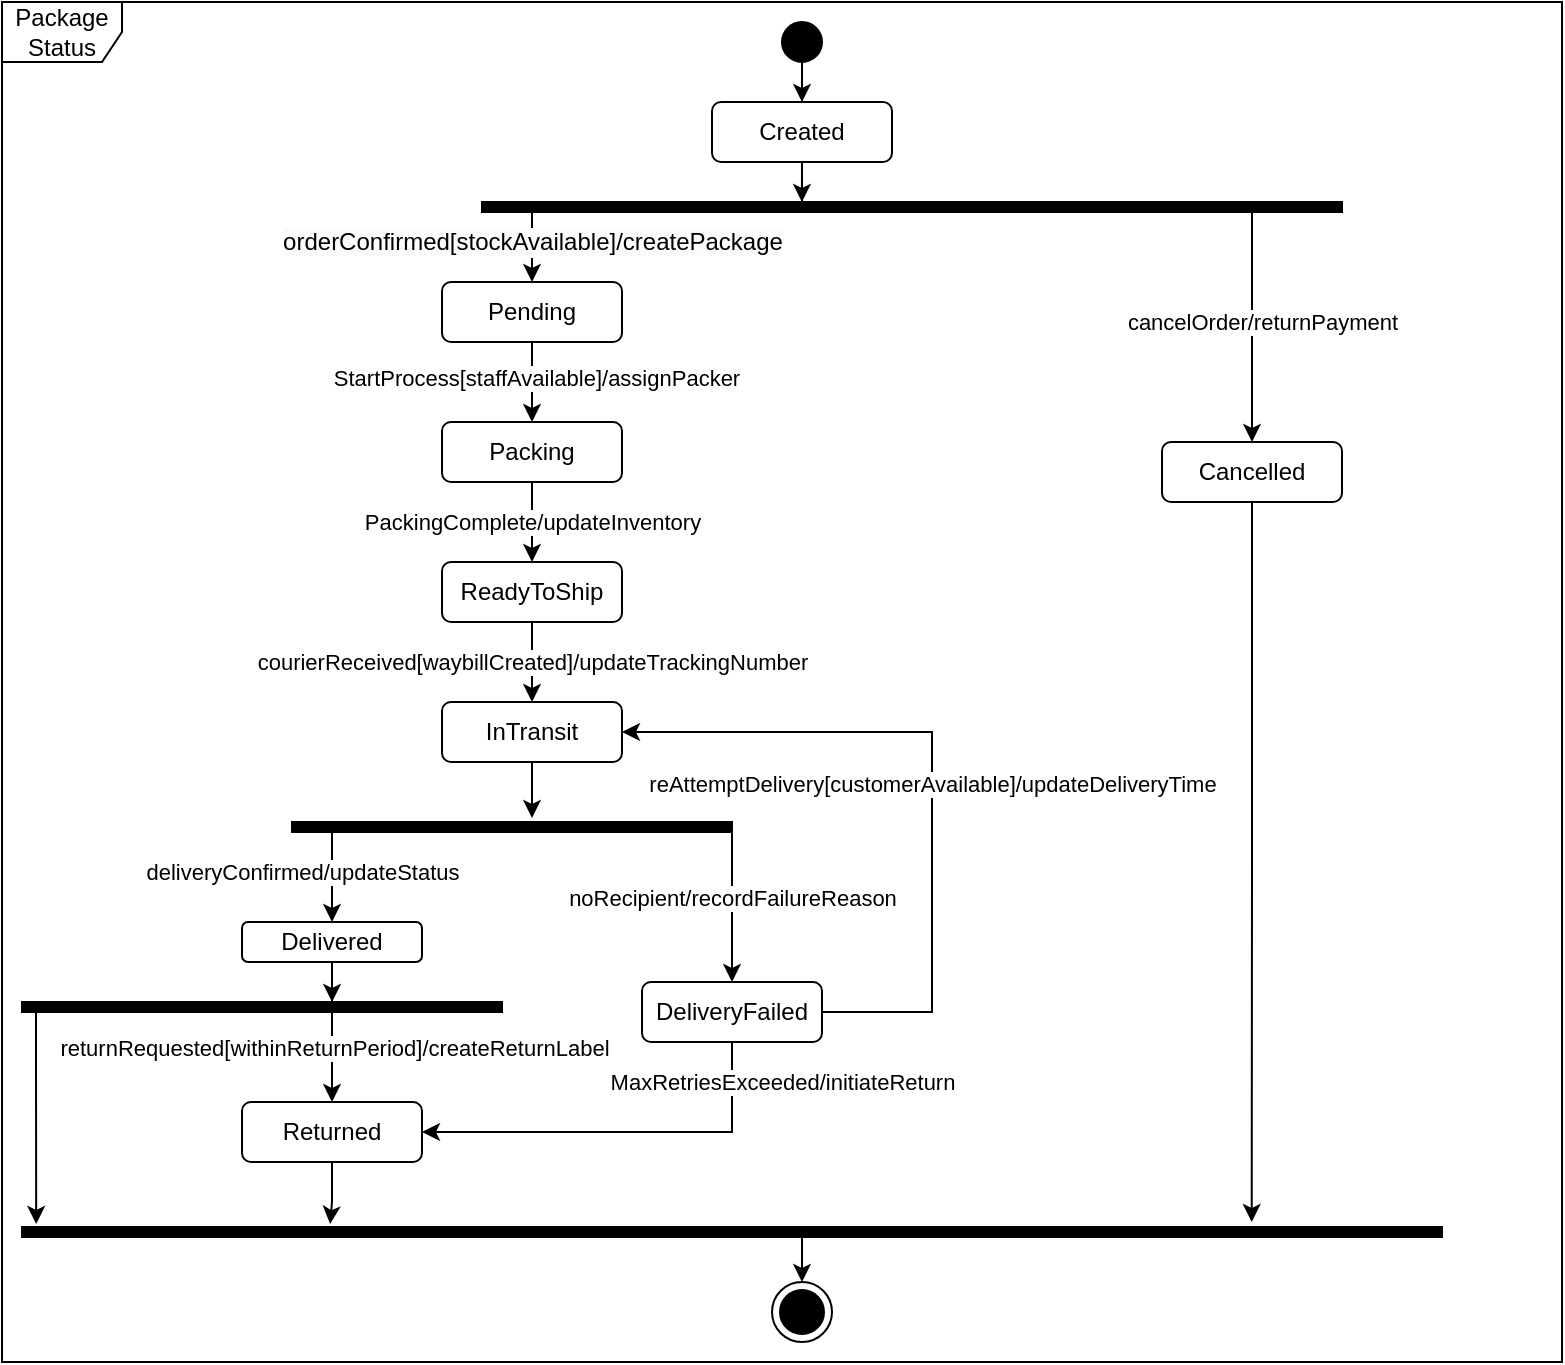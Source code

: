 <mxfile version="25.0.2">
  <diagram name="第 1 页" id="h0PRpNNmoAaoN-pZgCK5">
    <mxGraphModel dx="1738" dy="682" grid="1" gridSize="10" guides="1" tooltips="1" connect="1" arrows="1" fold="1" page="1" pageScale="1" pageWidth="827" pageHeight="1169" math="0" shadow="0">
      <root>
        <mxCell id="0" />
        <mxCell id="1" parent="0" />
        <mxCell id="0xQNeweGMBsmHiFc38am-51" style="edgeStyle=orthogonalEdgeStyle;rounded=0;orthogonalLoop=1;jettySize=auto;html=1;entryX=0.5;entryY=0;entryDx=0;entryDy=0;" edge="1" parent="1" source="0xQNeweGMBsmHiFc38am-1" target="0xQNeweGMBsmHiFc38am-2">
          <mxGeometry relative="1" as="geometry" />
        </mxCell>
        <mxCell id="0xQNeweGMBsmHiFc38am-1" value="" style="ellipse;fillColor=strokeColor;html=1;" vertex="1" parent="1">
          <mxGeometry x="360" y="110" width="20" height="20" as="geometry" />
        </mxCell>
        <mxCell id="0xQNeweGMBsmHiFc38am-2" value="Created" style="rounded=1;whiteSpace=wrap;html=1;" vertex="1" parent="1">
          <mxGeometry x="325" y="150" width="90" height="30" as="geometry" />
        </mxCell>
        <mxCell id="0xQNeweGMBsmHiFc38am-9" style="edgeStyle=orthogonalEdgeStyle;rounded=0;orthogonalLoop=1;jettySize=auto;html=1;exitX=0.5;exitY=1;exitDx=0;exitDy=0;entryX=0.5;entryY=0;entryDx=0;entryDy=0;" edge="1" parent="1" source="0xQNeweGMBsmHiFc38am-3" target="0xQNeweGMBsmHiFc38am-8">
          <mxGeometry relative="1" as="geometry" />
        </mxCell>
        <mxCell id="0xQNeweGMBsmHiFc38am-10" value="StartProcess[staffAvailable]/assignPacker" style="edgeLabel;html=1;align=center;verticalAlign=middle;resizable=0;points=[];" vertex="1" connectable="0" parent="0xQNeweGMBsmHiFc38am-9">
          <mxGeometry x="-0.1" y="2" relative="1" as="geometry">
            <mxPoint as="offset" />
          </mxGeometry>
        </mxCell>
        <mxCell id="0xQNeweGMBsmHiFc38am-3" value="Pending" style="rounded=1;whiteSpace=wrap;html=1;" vertex="1" parent="1">
          <mxGeometry x="190" y="240" width="90" height="30" as="geometry" />
        </mxCell>
        <mxCell id="0xQNeweGMBsmHiFc38am-12" style="edgeStyle=orthogonalEdgeStyle;rounded=0;orthogonalLoop=1;jettySize=auto;html=1;entryX=0.5;entryY=0;entryDx=0;entryDy=0;" edge="1" parent="1" source="0xQNeweGMBsmHiFc38am-8" target="0xQNeweGMBsmHiFc38am-11">
          <mxGeometry relative="1" as="geometry" />
        </mxCell>
        <mxCell id="0xQNeweGMBsmHiFc38am-13" value="PackingComplete/updateInventory" style="edgeLabel;html=1;align=center;verticalAlign=middle;resizable=0;points=[];" vertex="1" connectable="0" parent="0xQNeweGMBsmHiFc38am-12">
          <mxGeometry x="-0.6" y="2" relative="1" as="geometry">
            <mxPoint x="-2" y="12" as="offset" />
          </mxGeometry>
        </mxCell>
        <mxCell id="0xQNeweGMBsmHiFc38am-8" value="Packing" style="rounded=1;whiteSpace=wrap;html=1;" vertex="1" parent="1">
          <mxGeometry x="190" y="310" width="90" height="30" as="geometry" />
        </mxCell>
        <mxCell id="0xQNeweGMBsmHiFc38am-15" style="edgeStyle=orthogonalEdgeStyle;rounded=0;orthogonalLoop=1;jettySize=auto;html=1;entryX=0.5;entryY=0;entryDx=0;entryDy=0;" edge="1" parent="1" source="0xQNeweGMBsmHiFc38am-11" target="0xQNeweGMBsmHiFc38am-14">
          <mxGeometry relative="1" as="geometry" />
        </mxCell>
        <mxCell id="0xQNeweGMBsmHiFc38am-16" value="courierReceived[waybillCreated]/updateTrackingNumber" style="edgeLabel;html=1;align=center;verticalAlign=middle;resizable=0;points=[];" vertex="1" connectable="0" parent="0xQNeweGMBsmHiFc38am-15">
          <mxGeometry x="-0.24" y="1" relative="1" as="geometry">
            <mxPoint x="-1" y="5" as="offset" />
          </mxGeometry>
        </mxCell>
        <mxCell id="0xQNeweGMBsmHiFc38am-11" value="ReadyToShip" style="rounded=1;whiteSpace=wrap;html=1;" vertex="1" parent="1">
          <mxGeometry x="190" y="380" width="90" height="30" as="geometry" />
        </mxCell>
        <mxCell id="0xQNeweGMBsmHiFc38am-14" value="InTransit" style="rounded=1;whiteSpace=wrap;html=1;" vertex="1" parent="1">
          <mxGeometry x="190" y="450" width="90" height="30" as="geometry" />
        </mxCell>
        <mxCell id="0xQNeweGMBsmHiFc38am-24" style="edgeStyle=orthogonalEdgeStyle;rounded=0;orthogonalLoop=1;jettySize=auto;html=1;entryX=0.5;entryY=0;entryDx=0;entryDy=0;" edge="1" parent="1" source="0xQNeweGMBsmHiFc38am-17" target="0xQNeweGMBsmHiFc38am-18">
          <mxGeometry relative="1" as="geometry">
            <Array as="points">
              <mxPoint x="135" y="530" />
              <mxPoint x="135" y="530" />
            </Array>
          </mxGeometry>
        </mxCell>
        <mxCell id="0xQNeweGMBsmHiFc38am-31" value="deliveryConfirmed/updateStatus" style="edgeLabel;html=1;align=center;verticalAlign=middle;resizable=0;points=[];" vertex="1" connectable="0" parent="0xQNeweGMBsmHiFc38am-24">
          <mxGeometry x="-0.143" y="1" relative="1" as="geometry">
            <mxPoint x="-16" as="offset" />
          </mxGeometry>
        </mxCell>
        <mxCell id="0xQNeweGMBsmHiFc38am-26" style="edgeStyle=orthogonalEdgeStyle;rounded=0;orthogonalLoop=1;jettySize=auto;html=1;entryX=0.5;entryY=0;entryDx=0;entryDy=0;" edge="1" parent="1" source="0xQNeweGMBsmHiFc38am-17" target="0xQNeweGMBsmHiFc38am-19">
          <mxGeometry relative="1" as="geometry">
            <Array as="points">
              <mxPoint x="335" y="530" />
              <mxPoint x="335" y="530" />
            </Array>
          </mxGeometry>
        </mxCell>
        <mxCell id="0xQNeweGMBsmHiFc38am-32" value="noRecipient/recordFailureReason" style="edgeLabel;html=1;align=center;verticalAlign=middle;resizable=0;points=[];" vertex="1" connectable="0" parent="0xQNeweGMBsmHiFc38am-26">
          <mxGeometry x="-0.143" relative="1" as="geometry">
            <mxPoint y="1" as="offset" />
          </mxGeometry>
        </mxCell>
        <mxCell id="0xQNeweGMBsmHiFc38am-17" value="" style="html=1;points=[];perimeter=orthogonalPerimeter;fillColor=strokeColor;direction=south;" vertex="1" parent="1">
          <mxGeometry x="115" y="510" width="220" height="5" as="geometry" />
        </mxCell>
        <mxCell id="0xQNeweGMBsmHiFc38am-18" value="Delivered" style="rounded=1;whiteSpace=wrap;html=1;" vertex="1" parent="1">
          <mxGeometry x="90" y="560" width="90" height="20" as="geometry" />
        </mxCell>
        <mxCell id="0xQNeweGMBsmHiFc38am-30" style="edgeStyle=orthogonalEdgeStyle;rounded=0;orthogonalLoop=1;jettySize=auto;html=1;exitX=1;exitY=0.5;exitDx=0;exitDy=0;entryX=1;entryY=0.5;entryDx=0;entryDy=0;" edge="1" parent="1" source="0xQNeweGMBsmHiFc38am-19" target="0xQNeweGMBsmHiFc38am-14">
          <mxGeometry relative="1" as="geometry">
            <Array as="points">
              <mxPoint x="435" y="605" />
              <mxPoint x="435" y="465" />
            </Array>
          </mxGeometry>
        </mxCell>
        <mxCell id="0xQNeweGMBsmHiFc38am-33" value="reAttemptDelivery[customerAvailable]/updateDeliveryTime" style="edgeLabel;html=1;align=center;verticalAlign=middle;resizable=0;points=[];" vertex="1" connectable="0" parent="0xQNeweGMBsmHiFc38am-30">
          <mxGeometry x="-0.003" y="1" relative="1" as="geometry">
            <mxPoint x="1" y="5" as="offset" />
          </mxGeometry>
        </mxCell>
        <mxCell id="0xQNeweGMBsmHiFc38am-40" style="edgeStyle=orthogonalEdgeStyle;rounded=0;orthogonalLoop=1;jettySize=auto;html=1;entryX=1;entryY=0.5;entryDx=0;entryDy=0;" edge="1" parent="1" source="0xQNeweGMBsmHiFc38am-19" target="0xQNeweGMBsmHiFc38am-35">
          <mxGeometry relative="1" as="geometry">
            <Array as="points">
              <mxPoint x="335" y="665" />
            </Array>
          </mxGeometry>
        </mxCell>
        <mxCell id="0xQNeweGMBsmHiFc38am-41" value="MaxRetriesExceeded/initiateReturn" style="edgeLabel;html=1;align=center;verticalAlign=middle;resizable=0;points=[];" vertex="1" connectable="0" parent="0xQNeweGMBsmHiFc38am-40">
          <mxGeometry x="-0.71" relative="1" as="geometry">
            <mxPoint x="25" y="-9" as="offset" />
          </mxGeometry>
        </mxCell>
        <mxCell id="0xQNeweGMBsmHiFc38am-19" value="DeliveryFailed" style="rounded=1;whiteSpace=wrap;html=1;" vertex="1" parent="1">
          <mxGeometry x="290" y="590" width="90" height="30" as="geometry" />
        </mxCell>
        <mxCell id="0xQNeweGMBsmHiFc38am-23" style="edgeStyle=orthogonalEdgeStyle;rounded=0;orthogonalLoop=1;jettySize=auto;html=1;" edge="1" parent="1" source="0xQNeweGMBsmHiFc38am-14">
          <mxGeometry relative="1" as="geometry">
            <mxPoint x="235" y="508" as="targetPoint" />
          </mxGeometry>
        </mxCell>
        <mxCell id="0xQNeweGMBsmHiFc38am-27" value="" style="ellipse;html=1;shape=endState;fillColor=strokeColor;" vertex="1" parent="1">
          <mxGeometry x="355" y="740" width="30" height="30" as="geometry" />
        </mxCell>
        <mxCell id="0xQNeweGMBsmHiFc38am-34" value="Package Status" style="shape=umlFrame;whiteSpace=wrap;html=1;pointerEvents=0;" vertex="1" parent="1">
          <mxGeometry x="-30" y="100" width="780" height="680" as="geometry" />
        </mxCell>
        <mxCell id="0xQNeweGMBsmHiFc38am-35" value="Returned" style="rounded=1;whiteSpace=wrap;html=1;" vertex="1" parent="1">
          <mxGeometry x="90" y="650" width="90" height="30" as="geometry" />
        </mxCell>
        <mxCell id="0xQNeweGMBsmHiFc38am-42" value="Cancelled" style="rounded=1;whiteSpace=wrap;html=1;" vertex="1" parent="1">
          <mxGeometry x="550" y="320" width="90" height="30" as="geometry" />
        </mxCell>
        <mxCell id="0xQNeweGMBsmHiFc38am-49" style="edgeStyle=orthogonalEdgeStyle;rounded=0;orthogonalLoop=1;jettySize=auto;html=1;entryX=0.5;entryY=0;entryDx=0;entryDy=0;" edge="1" parent="1" source="0xQNeweGMBsmHiFc38am-48" target="0xQNeweGMBsmHiFc38am-3">
          <mxGeometry relative="1" as="geometry">
            <Array as="points">
              <mxPoint x="235" y="210" />
              <mxPoint x="235" y="210" />
            </Array>
          </mxGeometry>
        </mxCell>
        <mxCell id="0xQNeweGMBsmHiFc38am-52" value="&lt;span style=&quot;font-size: 12px; background-color: rgb(251, 251, 251);&quot;&gt;orderConfirmed[stockAvailable]/createPackage&lt;/span&gt;" style="edgeLabel;html=1;align=center;verticalAlign=middle;resizable=0;points=[];" vertex="1" connectable="0" parent="0xQNeweGMBsmHiFc38am-49">
          <mxGeometry x="-0.44" relative="1" as="geometry">
            <mxPoint y="5" as="offset" />
          </mxGeometry>
        </mxCell>
        <mxCell id="0xQNeweGMBsmHiFc38am-53" style="edgeStyle=orthogonalEdgeStyle;rounded=0;orthogonalLoop=1;jettySize=auto;html=1;entryX=0.5;entryY=0;entryDx=0;entryDy=0;" edge="1" parent="1" source="0xQNeweGMBsmHiFc38am-48" target="0xQNeweGMBsmHiFc38am-42">
          <mxGeometry relative="1" as="geometry">
            <Array as="points">
              <mxPoint x="595" y="250" />
              <mxPoint x="595" y="250" />
            </Array>
          </mxGeometry>
        </mxCell>
        <mxCell id="0xQNeweGMBsmHiFc38am-54" value="cancelOrder/returnPayment" style="edgeLabel;html=1;align=center;verticalAlign=middle;resizable=0;points=[];" vertex="1" connectable="0" parent="0xQNeweGMBsmHiFc38am-53">
          <mxGeometry x="-0.289" y="3" relative="1" as="geometry">
            <mxPoint x="2" y="14" as="offset" />
          </mxGeometry>
        </mxCell>
        <mxCell id="0xQNeweGMBsmHiFc38am-48" value="" style="html=1;points=[];perimeter=orthogonalPerimeter;fillColor=strokeColor;direction=south;" vertex="1" parent="1">
          <mxGeometry x="210" y="200" width="430" height="5" as="geometry" />
        </mxCell>
        <mxCell id="0xQNeweGMBsmHiFc38am-58" style="edgeStyle=orthogonalEdgeStyle;rounded=0;orthogonalLoop=1;jettySize=auto;html=1;entryX=0.5;entryY=0;entryDx=0;entryDy=0;" edge="1" parent="1" source="0xQNeweGMBsmHiFc38am-56" target="0xQNeweGMBsmHiFc38am-35">
          <mxGeometry relative="1" as="geometry">
            <Array as="points">
              <mxPoint x="135" y="610" />
              <mxPoint x="135" y="610" />
            </Array>
          </mxGeometry>
        </mxCell>
        <mxCell id="0xQNeweGMBsmHiFc38am-59" value="returnRequested[withinReturnPeriod]/createReturnLabel" style="edgeLabel;html=1;align=center;verticalAlign=middle;resizable=0;points=[];" vertex="1" connectable="0" parent="0xQNeweGMBsmHiFc38am-58">
          <mxGeometry x="-0.2" y="1" relative="1" as="geometry">
            <mxPoint as="offset" />
          </mxGeometry>
        </mxCell>
        <mxCell id="0xQNeweGMBsmHiFc38am-56" value="" style="html=1;points=[];perimeter=orthogonalPerimeter;fillColor=strokeColor;direction=south;" vertex="1" parent="1">
          <mxGeometry x="-20" y="600" width="240" height="5" as="geometry" />
        </mxCell>
        <mxCell id="0xQNeweGMBsmHiFc38am-65" style="edgeStyle=orthogonalEdgeStyle;rounded=0;orthogonalLoop=1;jettySize=auto;html=1;entryX=0.5;entryY=0;entryDx=0;entryDy=0;" edge="1" parent="1" source="0xQNeweGMBsmHiFc38am-62" target="0xQNeweGMBsmHiFc38am-27">
          <mxGeometry relative="1" as="geometry">
            <Array as="points">
              <mxPoint x="370" y="740" />
              <mxPoint x="370" y="740" />
            </Array>
          </mxGeometry>
        </mxCell>
        <mxCell id="0xQNeweGMBsmHiFc38am-62" value="" style="html=1;points=[];perimeter=orthogonalPerimeter;fillColor=strokeColor;direction=south;" vertex="1" parent="1">
          <mxGeometry x="-20" y="712.5" width="710" height="5" as="geometry" />
        </mxCell>
        <mxCell id="0xQNeweGMBsmHiFc38am-70" style="edgeStyle=orthogonalEdgeStyle;rounded=0;orthogonalLoop=1;jettySize=auto;html=1;entryX=0;entryY=0.628;entryDx=0;entryDy=0;entryPerimeter=0;" edge="1" parent="1" source="0xQNeweGMBsmHiFc38am-2" target="0xQNeweGMBsmHiFc38am-48">
          <mxGeometry relative="1" as="geometry" />
        </mxCell>
        <mxCell id="0xQNeweGMBsmHiFc38am-72" style="edgeStyle=orthogonalEdgeStyle;rounded=0;orthogonalLoop=1;jettySize=auto;html=1;entryX=-0.5;entryY=0.134;entryDx=0;entryDy=0;entryPerimeter=0;" edge="1" parent="1" source="0xQNeweGMBsmHiFc38am-42" target="0xQNeweGMBsmHiFc38am-62">
          <mxGeometry relative="1" as="geometry" />
        </mxCell>
        <mxCell id="0xQNeweGMBsmHiFc38am-73" style="edgeStyle=orthogonalEdgeStyle;rounded=0;orthogonalLoop=1;jettySize=auto;html=1;entryX=-0.3;entryY=0.783;entryDx=0;entryDy=0;entryPerimeter=0;" edge="1" parent="1" source="0xQNeweGMBsmHiFc38am-35" target="0xQNeweGMBsmHiFc38am-62">
          <mxGeometry relative="1" as="geometry" />
        </mxCell>
        <mxCell id="0xQNeweGMBsmHiFc38am-74" style="edgeStyle=orthogonalEdgeStyle;rounded=0;orthogonalLoop=1;jettySize=auto;html=1;entryX=-0.3;entryY=0.99;entryDx=0;entryDy=0;entryPerimeter=0;" edge="1" parent="1" source="0xQNeweGMBsmHiFc38am-56" target="0xQNeweGMBsmHiFc38am-62">
          <mxGeometry relative="1" as="geometry">
            <Array as="points">
              <mxPoint x="-13" y="630" />
              <mxPoint x="-13" y="630" />
            </Array>
          </mxGeometry>
        </mxCell>
        <mxCell id="0xQNeweGMBsmHiFc38am-78" style="edgeStyle=orthogonalEdgeStyle;rounded=0;orthogonalLoop=1;jettySize=auto;html=1;entryX=0;entryY=0.354;entryDx=0;entryDy=0;entryPerimeter=0;" edge="1" parent="1" source="0xQNeweGMBsmHiFc38am-18" target="0xQNeweGMBsmHiFc38am-56">
          <mxGeometry relative="1" as="geometry" />
        </mxCell>
      </root>
    </mxGraphModel>
  </diagram>
</mxfile>
